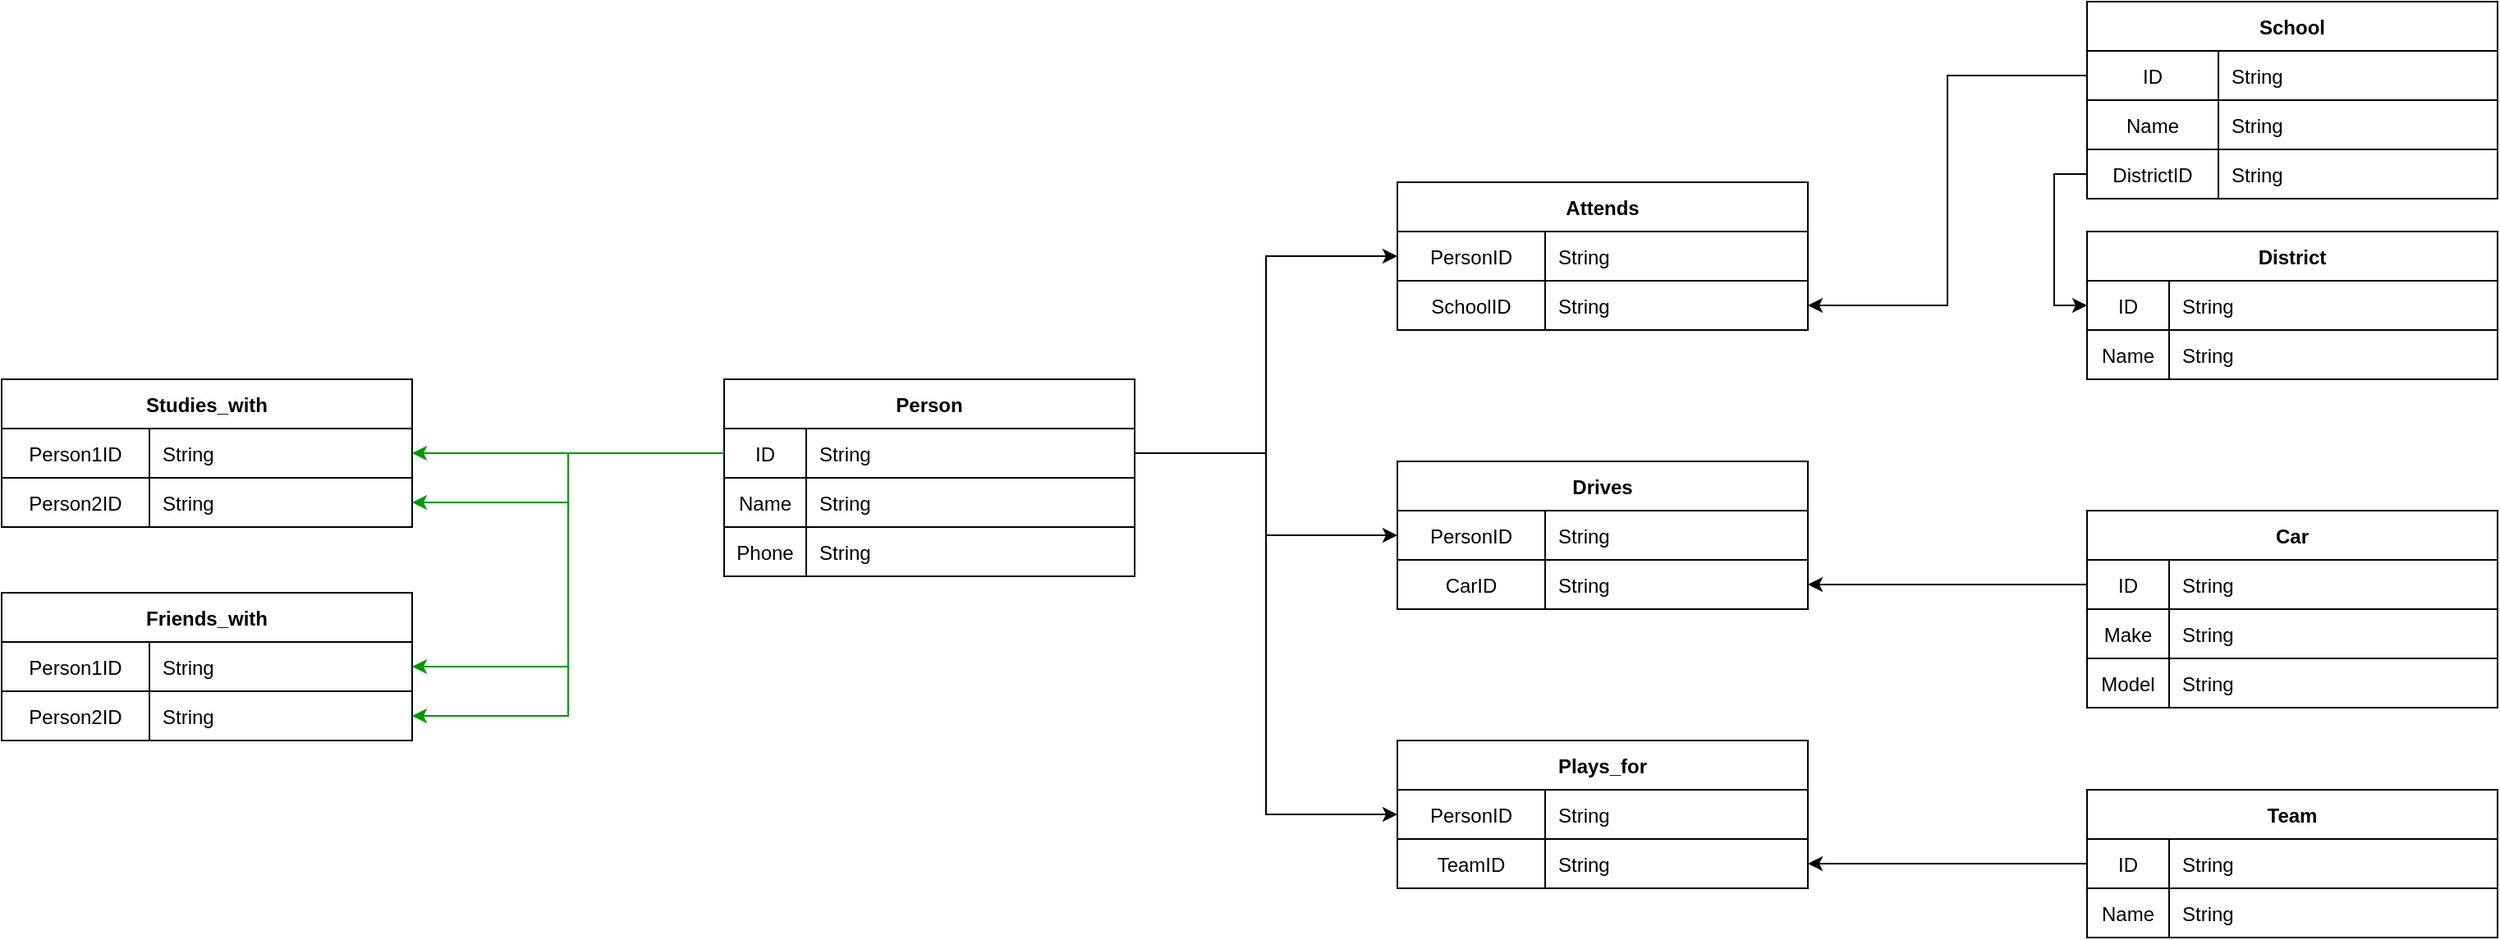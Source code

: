 <mxfile version="14.1.8" type="device"><diagram id="R2lEEEUBdFMjLlhIrx00" name="Page-1"><mxGraphModel dx="1956" dy="1947" grid="1" gridSize="10" guides="1" tooltips="1" connect="1" arrows="1" fold="1" page="1" pageScale="1" pageWidth="850" pageHeight="1100" math="0" shadow="0" extFonts="Permanent Marker^https://fonts.googleapis.com/css?family=Permanent+Marker"><root><mxCell id="0"/><mxCell id="1" parent="0"/><mxCell id="C-vyLk0tnHw3VtMMgP7b-23" value="Person" style="shape=table;startSize=30;container=1;collapsible=1;childLayout=tableLayout;fixedRows=1;rowLines=0;fontStyle=1;align=center;resizeLast=1;" parent="1" vertex="1"><mxGeometry x="120" y="120" width="250" height="120" as="geometry"/></mxCell><mxCell id="C-vyLk0tnHw3VtMMgP7b-24" value="" style="shape=partialRectangle;collapsible=0;dropTarget=0;pointerEvents=0;fillColor=none;points=[[0,0.5],[1,0.5]];portConstraint=eastwest;top=0;left=0;right=0;bottom=1;" parent="C-vyLk0tnHw3VtMMgP7b-23" vertex="1"><mxGeometry y="30" width="250" height="30" as="geometry"/></mxCell><mxCell id="C-vyLk0tnHw3VtMMgP7b-25" value="ID" style="shape=partialRectangle;overflow=hidden;connectable=0;fillColor=none;top=0;left=0;bottom=0;right=0;fontStyle=0;" parent="C-vyLk0tnHw3VtMMgP7b-24" vertex="1"><mxGeometry width="50" height="30" as="geometry"/></mxCell><mxCell id="C-vyLk0tnHw3VtMMgP7b-26" value="String" style="shape=partialRectangle;overflow=hidden;connectable=0;fillColor=none;top=0;left=0;bottom=0;right=0;align=left;spacingLeft=6;fontStyle=0;" parent="C-vyLk0tnHw3VtMMgP7b-24" vertex="1"><mxGeometry x="50" width="200" height="30" as="geometry"/></mxCell><mxCell id="3C2gTiZ_MT7RjqLkArRC-9" style="shape=partialRectangle;collapsible=0;dropTarget=0;pointerEvents=0;fillColor=none;points=[[0,0.5],[1,0.5]];portConstraint=eastwest;top=0;left=0;right=0;bottom=1;" vertex="1" parent="C-vyLk0tnHw3VtMMgP7b-23"><mxGeometry y="60" width="250" height="30" as="geometry"/></mxCell><mxCell id="3C2gTiZ_MT7RjqLkArRC-10" value="Name" style="shape=partialRectangle;overflow=hidden;connectable=0;fillColor=none;top=0;left=0;bottom=0;right=0;fontStyle=0;" vertex="1" parent="3C2gTiZ_MT7RjqLkArRC-9"><mxGeometry width="50" height="30" as="geometry"/></mxCell><mxCell id="3C2gTiZ_MT7RjqLkArRC-11" value="String" style="shape=partialRectangle;overflow=hidden;connectable=0;fillColor=none;top=0;left=0;bottom=0;right=0;align=left;spacingLeft=6;fontStyle=0;" vertex="1" parent="3C2gTiZ_MT7RjqLkArRC-9"><mxGeometry x="50" width="200" height="30" as="geometry"/></mxCell><mxCell id="3C2gTiZ_MT7RjqLkArRC-24" style="shape=partialRectangle;collapsible=0;dropTarget=0;pointerEvents=0;fillColor=none;points=[[0,0.5],[1,0.5]];portConstraint=eastwest;top=0;left=0;right=0;bottom=1;" vertex="1" parent="C-vyLk0tnHw3VtMMgP7b-23"><mxGeometry y="90" width="250" height="30" as="geometry"/></mxCell><mxCell id="3C2gTiZ_MT7RjqLkArRC-25" value="Phone" style="shape=partialRectangle;overflow=hidden;connectable=0;fillColor=none;top=0;left=0;bottom=0;right=0;fontStyle=0;" vertex="1" parent="3C2gTiZ_MT7RjqLkArRC-24"><mxGeometry width="50" height="30" as="geometry"/></mxCell><mxCell id="3C2gTiZ_MT7RjqLkArRC-26" value="String" style="shape=partialRectangle;overflow=hidden;connectable=0;fillColor=none;top=0;left=0;bottom=0;right=0;align=left;spacingLeft=6;fontStyle=0;" vertex="1" parent="3C2gTiZ_MT7RjqLkArRC-24"><mxGeometry x="50" width="200" height="30" as="geometry"/></mxCell><mxCell id="3C2gTiZ_MT7RjqLkArRC-14" value="Drives" style="shape=table;startSize=30;container=1;collapsible=1;childLayout=tableLayout;fixedRows=1;rowLines=0;fontStyle=1;align=center;resizeLast=1;" vertex="1" parent="1"><mxGeometry x="530" y="170" width="250" height="90" as="geometry"/></mxCell><mxCell id="3C2gTiZ_MT7RjqLkArRC-15" value="" style="shape=partialRectangle;collapsible=0;dropTarget=0;pointerEvents=0;fillColor=none;points=[[0,0.5],[1,0.5]];portConstraint=eastwest;top=0;left=0;right=0;bottom=1;" vertex="1" parent="3C2gTiZ_MT7RjqLkArRC-14"><mxGeometry y="30" width="250" height="30" as="geometry"/></mxCell><mxCell id="3C2gTiZ_MT7RjqLkArRC-16" value="PersonID" style="shape=partialRectangle;overflow=hidden;connectable=0;fillColor=none;top=0;left=0;bottom=0;right=0;fontStyle=0;" vertex="1" parent="3C2gTiZ_MT7RjqLkArRC-15"><mxGeometry width="90" height="30" as="geometry"/></mxCell><mxCell id="3C2gTiZ_MT7RjqLkArRC-17" value="String" style="shape=partialRectangle;overflow=hidden;connectable=0;fillColor=none;top=0;left=0;bottom=0;right=0;align=left;spacingLeft=6;fontStyle=0;" vertex="1" parent="3C2gTiZ_MT7RjqLkArRC-15"><mxGeometry x="90" width="160" height="30" as="geometry"/></mxCell><mxCell id="3C2gTiZ_MT7RjqLkArRC-18" style="shape=partialRectangle;collapsible=0;dropTarget=0;pointerEvents=0;fillColor=none;points=[[0,0.5],[1,0.5]];portConstraint=eastwest;top=0;left=0;right=0;bottom=1;" vertex="1" parent="3C2gTiZ_MT7RjqLkArRC-14"><mxGeometry y="60" width="250" height="30" as="geometry"/></mxCell><mxCell id="3C2gTiZ_MT7RjqLkArRC-19" value="CarID" style="shape=partialRectangle;overflow=hidden;connectable=0;fillColor=none;top=0;left=0;bottom=0;right=0;fontStyle=0;" vertex="1" parent="3C2gTiZ_MT7RjqLkArRC-18"><mxGeometry width="90" height="30" as="geometry"/></mxCell><mxCell id="3C2gTiZ_MT7RjqLkArRC-20" value="String" style="shape=partialRectangle;overflow=hidden;connectable=0;fillColor=none;top=0;left=0;bottom=0;right=0;align=left;spacingLeft=6;fontStyle=0;" vertex="1" parent="3C2gTiZ_MT7RjqLkArRC-18"><mxGeometry x="90" width="160" height="30" as="geometry"/></mxCell><mxCell id="3C2gTiZ_MT7RjqLkArRC-27" value="Car" style="shape=table;startSize=30;container=1;collapsible=1;childLayout=tableLayout;fixedRows=1;rowLines=0;fontStyle=1;align=center;resizeLast=1;" vertex="1" parent="1"><mxGeometry x="950" y="200" width="250" height="120" as="geometry"/></mxCell><mxCell id="3C2gTiZ_MT7RjqLkArRC-28" value="" style="shape=partialRectangle;collapsible=0;dropTarget=0;pointerEvents=0;fillColor=none;points=[[0,0.5],[1,0.5]];portConstraint=eastwest;top=0;left=0;right=0;bottom=1;" vertex="1" parent="3C2gTiZ_MT7RjqLkArRC-27"><mxGeometry y="30" width="250" height="30" as="geometry"/></mxCell><mxCell id="3C2gTiZ_MT7RjqLkArRC-29" value="ID" style="shape=partialRectangle;overflow=hidden;connectable=0;fillColor=none;top=0;left=0;bottom=0;right=0;fontStyle=0;" vertex="1" parent="3C2gTiZ_MT7RjqLkArRC-28"><mxGeometry width="50" height="30" as="geometry"/></mxCell><mxCell id="3C2gTiZ_MT7RjqLkArRC-30" value="String" style="shape=partialRectangle;overflow=hidden;connectable=0;fillColor=none;top=0;left=0;bottom=0;right=0;align=left;spacingLeft=6;fontStyle=0;" vertex="1" parent="3C2gTiZ_MT7RjqLkArRC-28"><mxGeometry x="50" width="200" height="30" as="geometry"/></mxCell><mxCell id="3C2gTiZ_MT7RjqLkArRC-106" style="shape=partialRectangle;collapsible=0;dropTarget=0;pointerEvents=0;fillColor=none;points=[[0,0.5],[1,0.5]];portConstraint=eastwest;top=0;left=0;right=0;bottom=1;" vertex="1" parent="3C2gTiZ_MT7RjqLkArRC-27"><mxGeometry y="60" width="250" height="30" as="geometry"/></mxCell><mxCell id="3C2gTiZ_MT7RjqLkArRC-107" value="Make" style="shape=partialRectangle;overflow=hidden;connectable=0;fillColor=none;top=0;left=0;bottom=0;right=0;fontStyle=0;" vertex="1" parent="3C2gTiZ_MT7RjqLkArRC-106"><mxGeometry width="50" height="30" as="geometry"/></mxCell><mxCell id="3C2gTiZ_MT7RjqLkArRC-108" value="String" style="shape=partialRectangle;overflow=hidden;connectable=0;fillColor=none;top=0;left=0;bottom=0;right=0;align=left;spacingLeft=6;fontStyle=0;" vertex="1" parent="3C2gTiZ_MT7RjqLkArRC-106"><mxGeometry x="50" width="200" height="30" as="geometry"/></mxCell><mxCell id="3C2gTiZ_MT7RjqLkArRC-31" style="shape=partialRectangle;collapsible=0;dropTarget=0;pointerEvents=0;fillColor=none;points=[[0,0.5],[1,0.5]];portConstraint=eastwest;top=0;left=0;right=0;bottom=1;" vertex="1" parent="3C2gTiZ_MT7RjqLkArRC-27"><mxGeometry y="90" width="250" height="30" as="geometry"/></mxCell><mxCell id="3C2gTiZ_MT7RjqLkArRC-32" value="Model" style="shape=partialRectangle;overflow=hidden;connectable=0;fillColor=none;top=0;left=0;bottom=0;right=0;fontStyle=0;" vertex="1" parent="3C2gTiZ_MT7RjqLkArRC-31"><mxGeometry width="50" height="30" as="geometry"/></mxCell><mxCell id="3C2gTiZ_MT7RjqLkArRC-33" value="String" style="shape=partialRectangle;overflow=hidden;connectable=0;fillColor=none;top=0;left=0;bottom=0;right=0;align=left;spacingLeft=6;fontStyle=0;" vertex="1" parent="3C2gTiZ_MT7RjqLkArRC-31"><mxGeometry x="50" width="200" height="30" as="geometry"/></mxCell><mxCell id="3C2gTiZ_MT7RjqLkArRC-39" value="School" style="shape=table;startSize=30;container=1;collapsible=1;childLayout=tableLayout;fixedRows=1;rowLines=0;fontStyle=1;align=center;resizeLast=1;" vertex="1" parent="1"><mxGeometry x="950" y="-110" width="250" height="120" as="geometry"/></mxCell><mxCell id="3C2gTiZ_MT7RjqLkArRC-40" value="" style="shape=partialRectangle;collapsible=0;dropTarget=0;pointerEvents=0;fillColor=none;points=[[0,0.5],[1,0.5]];portConstraint=eastwest;top=0;left=0;right=0;bottom=1;" vertex="1" parent="3C2gTiZ_MT7RjqLkArRC-39"><mxGeometry y="30" width="250" height="30" as="geometry"/></mxCell><mxCell id="3C2gTiZ_MT7RjqLkArRC-41" value="ID" style="shape=partialRectangle;overflow=hidden;connectable=0;fillColor=none;top=0;left=0;bottom=0;right=0;fontStyle=0;" vertex="1" parent="3C2gTiZ_MT7RjqLkArRC-40"><mxGeometry width="80" height="30" as="geometry"/></mxCell><mxCell id="3C2gTiZ_MT7RjqLkArRC-42" value="String" style="shape=partialRectangle;overflow=hidden;connectable=0;fillColor=none;top=0;left=0;bottom=0;right=0;align=left;spacingLeft=6;fontStyle=0;" vertex="1" parent="3C2gTiZ_MT7RjqLkArRC-40"><mxGeometry x="80" width="170" height="30" as="geometry"/></mxCell><mxCell id="3C2gTiZ_MT7RjqLkArRC-43" style="shape=partialRectangle;collapsible=0;dropTarget=0;pointerEvents=0;fillColor=none;points=[[0,0.5],[1,0.5]];portConstraint=eastwest;top=0;left=0;right=0;bottom=1;" vertex="1" parent="3C2gTiZ_MT7RjqLkArRC-39"><mxGeometry y="60" width="250" height="30" as="geometry"/></mxCell><mxCell id="3C2gTiZ_MT7RjqLkArRC-44" value="Name" style="shape=partialRectangle;overflow=hidden;connectable=0;fillColor=none;top=0;left=0;bottom=0;right=0;fontStyle=0;" vertex="1" parent="3C2gTiZ_MT7RjqLkArRC-43"><mxGeometry width="80" height="30" as="geometry"/></mxCell><mxCell id="3C2gTiZ_MT7RjqLkArRC-45" value="String" style="shape=partialRectangle;overflow=hidden;connectable=0;fillColor=none;top=0;left=0;bottom=0;right=0;align=left;spacingLeft=6;fontStyle=0;" vertex="1" parent="3C2gTiZ_MT7RjqLkArRC-43"><mxGeometry x="80" width="170" height="30" as="geometry"/></mxCell><mxCell id="3C2gTiZ_MT7RjqLkArRC-81" style="shape=partialRectangle;collapsible=0;dropTarget=0;pointerEvents=0;fillColor=none;points=[[0,0.5],[1,0.5]];portConstraint=eastwest;top=0;left=0;right=0;bottom=1;" vertex="1" parent="3C2gTiZ_MT7RjqLkArRC-39"><mxGeometry y="90" width="250" height="30" as="geometry"/></mxCell><mxCell id="3C2gTiZ_MT7RjqLkArRC-82" value="DistrictID" style="shape=partialRectangle;overflow=hidden;connectable=0;fillColor=none;top=0;left=0;bottom=0;right=0;fontStyle=0;" vertex="1" parent="3C2gTiZ_MT7RjqLkArRC-81"><mxGeometry width="80" height="30" as="geometry"/></mxCell><mxCell id="3C2gTiZ_MT7RjqLkArRC-83" value="String" style="shape=partialRectangle;overflow=hidden;connectable=0;fillColor=none;top=0;left=0;bottom=0;right=0;align=left;spacingLeft=6;fontStyle=0;" vertex="1" parent="3C2gTiZ_MT7RjqLkArRC-81"><mxGeometry x="80" width="170" height="30" as="geometry"/></mxCell><mxCell id="3C2gTiZ_MT7RjqLkArRC-46" value="District" style="shape=table;startSize=30;container=1;collapsible=1;childLayout=tableLayout;fixedRows=1;rowLines=0;fontStyle=1;align=center;resizeLast=1;" vertex="1" parent="1"><mxGeometry x="950" y="30" width="250" height="90" as="geometry"/></mxCell><mxCell id="3C2gTiZ_MT7RjqLkArRC-47" value="" style="shape=partialRectangle;collapsible=0;dropTarget=0;pointerEvents=0;fillColor=none;points=[[0,0.5],[1,0.5]];portConstraint=eastwest;top=0;left=0;right=0;bottom=1;" vertex="1" parent="3C2gTiZ_MT7RjqLkArRC-46"><mxGeometry y="30" width="250" height="30" as="geometry"/></mxCell><mxCell id="3C2gTiZ_MT7RjqLkArRC-48" value="ID" style="shape=partialRectangle;overflow=hidden;connectable=0;fillColor=none;top=0;left=0;bottom=0;right=0;fontStyle=0;" vertex="1" parent="3C2gTiZ_MT7RjqLkArRC-47"><mxGeometry width="50" height="30" as="geometry"/></mxCell><mxCell id="3C2gTiZ_MT7RjqLkArRC-49" value="String" style="shape=partialRectangle;overflow=hidden;connectable=0;fillColor=none;top=0;left=0;bottom=0;right=0;align=left;spacingLeft=6;fontStyle=0;" vertex="1" parent="3C2gTiZ_MT7RjqLkArRC-47"><mxGeometry x="50" width="200" height="30" as="geometry"/></mxCell><mxCell id="3C2gTiZ_MT7RjqLkArRC-50" style="shape=partialRectangle;collapsible=0;dropTarget=0;pointerEvents=0;fillColor=none;points=[[0,0.5],[1,0.5]];portConstraint=eastwest;top=0;left=0;right=0;bottom=1;" vertex="1" parent="3C2gTiZ_MT7RjqLkArRC-46"><mxGeometry y="60" width="250" height="30" as="geometry"/></mxCell><mxCell id="3C2gTiZ_MT7RjqLkArRC-51" value="Name" style="shape=partialRectangle;overflow=hidden;connectable=0;fillColor=none;top=0;left=0;bottom=0;right=0;fontStyle=0;" vertex="1" parent="3C2gTiZ_MT7RjqLkArRC-50"><mxGeometry width="50" height="30" as="geometry"/></mxCell><mxCell id="3C2gTiZ_MT7RjqLkArRC-52" value="String" style="shape=partialRectangle;overflow=hidden;connectable=0;fillColor=none;top=0;left=0;bottom=0;right=0;align=left;spacingLeft=6;fontStyle=0;" vertex="1" parent="3C2gTiZ_MT7RjqLkArRC-50"><mxGeometry x="50" width="200" height="30" as="geometry"/></mxCell><mxCell id="3C2gTiZ_MT7RjqLkArRC-53" value="Team" style="shape=table;startSize=30;container=1;collapsible=1;childLayout=tableLayout;fixedRows=1;rowLines=0;fontStyle=1;align=center;resizeLast=1;" vertex="1" parent="1"><mxGeometry x="950" y="370" width="250" height="90" as="geometry"/></mxCell><mxCell id="3C2gTiZ_MT7RjqLkArRC-54" value="" style="shape=partialRectangle;collapsible=0;dropTarget=0;pointerEvents=0;fillColor=none;points=[[0,0.5],[1,0.5]];portConstraint=eastwest;top=0;left=0;right=0;bottom=1;" vertex="1" parent="3C2gTiZ_MT7RjqLkArRC-53"><mxGeometry y="30" width="250" height="30" as="geometry"/></mxCell><mxCell id="3C2gTiZ_MT7RjqLkArRC-55" value="ID" style="shape=partialRectangle;overflow=hidden;connectable=0;fillColor=none;top=0;left=0;bottom=0;right=0;fontStyle=0;" vertex="1" parent="3C2gTiZ_MT7RjqLkArRC-54"><mxGeometry width="50" height="30" as="geometry"/></mxCell><mxCell id="3C2gTiZ_MT7RjqLkArRC-56" value="String" style="shape=partialRectangle;overflow=hidden;connectable=0;fillColor=none;top=0;left=0;bottom=0;right=0;align=left;spacingLeft=6;fontStyle=0;" vertex="1" parent="3C2gTiZ_MT7RjqLkArRC-54"><mxGeometry x="50" width="200" height="30" as="geometry"/></mxCell><mxCell id="3C2gTiZ_MT7RjqLkArRC-57" style="shape=partialRectangle;collapsible=0;dropTarget=0;pointerEvents=0;fillColor=none;points=[[0,0.5],[1,0.5]];portConstraint=eastwest;top=0;left=0;right=0;bottom=1;" vertex="1" parent="3C2gTiZ_MT7RjqLkArRC-53"><mxGeometry y="60" width="250" height="30" as="geometry"/></mxCell><mxCell id="3C2gTiZ_MT7RjqLkArRC-58" value="Name" style="shape=partialRectangle;overflow=hidden;connectable=0;fillColor=none;top=0;left=0;bottom=0;right=0;fontStyle=0;" vertex="1" parent="3C2gTiZ_MT7RjqLkArRC-57"><mxGeometry width="50" height="30" as="geometry"/></mxCell><mxCell id="3C2gTiZ_MT7RjqLkArRC-59" value="String" style="shape=partialRectangle;overflow=hidden;connectable=0;fillColor=none;top=0;left=0;bottom=0;right=0;align=left;spacingLeft=6;fontStyle=0;" vertex="1" parent="3C2gTiZ_MT7RjqLkArRC-57"><mxGeometry x="50" width="200" height="30" as="geometry"/></mxCell><mxCell id="3C2gTiZ_MT7RjqLkArRC-60" value="Studies_with" style="shape=table;startSize=30;container=1;collapsible=1;childLayout=tableLayout;fixedRows=1;rowLines=0;fontStyle=1;align=center;resizeLast=1;" vertex="1" parent="1"><mxGeometry x="-320" y="120" width="250" height="90" as="geometry"/></mxCell><mxCell id="3C2gTiZ_MT7RjqLkArRC-61" value="" style="shape=partialRectangle;collapsible=0;dropTarget=0;pointerEvents=0;fillColor=none;points=[[0,0.5],[1,0.5]];portConstraint=eastwest;top=0;left=0;right=0;bottom=1;" vertex="1" parent="3C2gTiZ_MT7RjqLkArRC-60"><mxGeometry y="30" width="250" height="30" as="geometry"/></mxCell><mxCell id="3C2gTiZ_MT7RjqLkArRC-62" value="Person1ID" style="shape=partialRectangle;overflow=hidden;connectable=0;fillColor=none;top=0;left=0;bottom=0;right=0;fontStyle=0;" vertex="1" parent="3C2gTiZ_MT7RjqLkArRC-61"><mxGeometry width="90" height="30" as="geometry"/></mxCell><mxCell id="3C2gTiZ_MT7RjqLkArRC-63" value="String" style="shape=partialRectangle;overflow=hidden;connectable=0;fillColor=none;top=0;left=0;bottom=0;right=0;align=left;spacingLeft=6;fontStyle=0;" vertex="1" parent="3C2gTiZ_MT7RjqLkArRC-61"><mxGeometry x="90" width="160" height="30" as="geometry"/></mxCell><mxCell id="3C2gTiZ_MT7RjqLkArRC-64" style="shape=partialRectangle;collapsible=0;dropTarget=0;pointerEvents=0;fillColor=none;points=[[0,0.5],[1,0.5]];portConstraint=eastwest;top=0;left=0;right=0;bottom=1;" vertex="1" parent="3C2gTiZ_MT7RjqLkArRC-60"><mxGeometry y="60" width="250" height="30" as="geometry"/></mxCell><mxCell id="3C2gTiZ_MT7RjqLkArRC-65" value="Person2ID" style="shape=partialRectangle;overflow=hidden;connectable=0;fillColor=none;top=0;left=0;bottom=0;right=0;fontStyle=0;" vertex="1" parent="3C2gTiZ_MT7RjqLkArRC-64"><mxGeometry width="90" height="30" as="geometry"/></mxCell><mxCell id="3C2gTiZ_MT7RjqLkArRC-66" value="String" style="shape=partialRectangle;overflow=hidden;connectable=0;fillColor=none;top=0;left=0;bottom=0;right=0;align=left;spacingLeft=6;fontStyle=0;" vertex="1" parent="3C2gTiZ_MT7RjqLkArRC-64"><mxGeometry x="90" width="160" height="30" as="geometry"/></mxCell><mxCell id="3C2gTiZ_MT7RjqLkArRC-70" style="edgeStyle=orthogonalEdgeStyle;rounded=0;orthogonalLoop=1;jettySize=auto;html=1;exitX=0;exitY=0.5;exitDx=0;exitDy=0;entryX=1;entryY=0.5;entryDx=0;entryDy=0;strokeColor=#009900;" edge="1" parent="1" source="C-vyLk0tnHw3VtMMgP7b-24" target="3C2gTiZ_MT7RjqLkArRC-61"><mxGeometry relative="1" as="geometry"/></mxCell><mxCell id="3C2gTiZ_MT7RjqLkArRC-71" style="edgeStyle=orthogonalEdgeStyle;rounded=0;orthogonalLoop=1;jettySize=auto;html=1;exitX=0;exitY=0.5;exitDx=0;exitDy=0;entryX=1;entryY=0.5;entryDx=0;entryDy=0;strokeColor=#009900;" edge="1" parent="1" source="C-vyLk0tnHw3VtMMgP7b-24" target="3C2gTiZ_MT7RjqLkArRC-64"><mxGeometry relative="1" as="geometry"/></mxCell><mxCell id="3C2gTiZ_MT7RjqLkArRC-72" value="Friends_with" style="shape=table;startSize=30;container=1;collapsible=1;childLayout=tableLayout;fixedRows=1;rowLines=0;fontStyle=1;align=center;resizeLast=1;" vertex="1" parent="1"><mxGeometry x="-320" y="250" width="250" height="90" as="geometry"/></mxCell><mxCell id="3C2gTiZ_MT7RjqLkArRC-73" value="" style="shape=partialRectangle;collapsible=0;dropTarget=0;pointerEvents=0;fillColor=none;points=[[0,0.5],[1,0.5]];portConstraint=eastwest;top=0;left=0;right=0;bottom=1;" vertex="1" parent="3C2gTiZ_MT7RjqLkArRC-72"><mxGeometry y="30" width="250" height="30" as="geometry"/></mxCell><mxCell id="3C2gTiZ_MT7RjqLkArRC-74" value="Person1ID" style="shape=partialRectangle;overflow=hidden;connectable=0;fillColor=none;top=0;left=0;bottom=0;right=0;fontStyle=0;" vertex="1" parent="3C2gTiZ_MT7RjqLkArRC-73"><mxGeometry width="90" height="30" as="geometry"/></mxCell><mxCell id="3C2gTiZ_MT7RjqLkArRC-75" value="String" style="shape=partialRectangle;overflow=hidden;connectable=0;fillColor=none;top=0;left=0;bottom=0;right=0;align=left;spacingLeft=6;fontStyle=0;" vertex="1" parent="3C2gTiZ_MT7RjqLkArRC-73"><mxGeometry x="90" width="160" height="30" as="geometry"/></mxCell><mxCell id="3C2gTiZ_MT7RjqLkArRC-76" style="shape=partialRectangle;collapsible=0;dropTarget=0;pointerEvents=0;fillColor=none;points=[[0,0.5],[1,0.5]];portConstraint=eastwest;top=0;left=0;right=0;bottom=1;" vertex="1" parent="3C2gTiZ_MT7RjqLkArRC-72"><mxGeometry y="60" width="250" height="30" as="geometry"/></mxCell><mxCell id="3C2gTiZ_MT7RjqLkArRC-77" value="Person2ID" style="shape=partialRectangle;overflow=hidden;connectable=0;fillColor=none;top=0;left=0;bottom=0;right=0;fontStyle=0;" vertex="1" parent="3C2gTiZ_MT7RjqLkArRC-76"><mxGeometry width="90" height="30" as="geometry"/></mxCell><mxCell id="3C2gTiZ_MT7RjqLkArRC-78" value="String" style="shape=partialRectangle;overflow=hidden;connectable=0;fillColor=none;top=0;left=0;bottom=0;right=0;align=left;spacingLeft=6;fontStyle=0;" vertex="1" parent="3C2gTiZ_MT7RjqLkArRC-76"><mxGeometry x="90" width="160" height="30" as="geometry"/></mxCell><mxCell id="3C2gTiZ_MT7RjqLkArRC-79" style="edgeStyle=orthogonalEdgeStyle;rounded=0;orthogonalLoop=1;jettySize=auto;html=1;exitX=0;exitY=0.5;exitDx=0;exitDy=0;entryX=1;entryY=0.5;entryDx=0;entryDy=0;strokeColor=#009900;" edge="1" parent="1" source="C-vyLk0tnHw3VtMMgP7b-24" target="3C2gTiZ_MT7RjqLkArRC-73"><mxGeometry relative="1" as="geometry"/></mxCell><mxCell id="3C2gTiZ_MT7RjqLkArRC-80" style="edgeStyle=orthogonalEdgeStyle;rounded=0;orthogonalLoop=1;jettySize=auto;html=1;exitX=0;exitY=0.5;exitDx=0;exitDy=0;entryX=1;entryY=0.5;entryDx=0;entryDy=0;strokeColor=#009900;" edge="1" parent="1" source="C-vyLk0tnHw3VtMMgP7b-24" target="3C2gTiZ_MT7RjqLkArRC-76"><mxGeometry relative="1" as="geometry"/></mxCell><mxCell id="3C2gTiZ_MT7RjqLkArRC-84" style="edgeStyle=orthogonalEdgeStyle;rounded=0;orthogonalLoop=1;jettySize=auto;html=1;exitX=0;exitY=0.5;exitDx=0;exitDy=0;entryX=0;entryY=0.5;entryDx=0;entryDy=0;" edge="1" parent="1" source="3C2gTiZ_MT7RjqLkArRC-81" target="3C2gTiZ_MT7RjqLkArRC-47"><mxGeometry relative="1" as="geometry"/></mxCell><mxCell id="3C2gTiZ_MT7RjqLkArRC-85" value="Plays_for" style="shape=table;startSize=30;container=1;collapsible=1;childLayout=tableLayout;fixedRows=1;rowLines=0;fontStyle=1;align=center;resizeLast=1;" vertex="1" parent="1"><mxGeometry x="530" y="340" width="250" height="90" as="geometry"/></mxCell><mxCell id="3C2gTiZ_MT7RjqLkArRC-86" value="" style="shape=partialRectangle;collapsible=0;dropTarget=0;pointerEvents=0;fillColor=none;points=[[0,0.5],[1,0.5]];portConstraint=eastwest;top=0;left=0;right=0;bottom=1;" vertex="1" parent="3C2gTiZ_MT7RjqLkArRC-85"><mxGeometry y="30" width="250" height="30" as="geometry"/></mxCell><mxCell id="3C2gTiZ_MT7RjqLkArRC-87" value="PersonID" style="shape=partialRectangle;overflow=hidden;connectable=0;fillColor=none;top=0;left=0;bottom=0;right=0;fontStyle=0;" vertex="1" parent="3C2gTiZ_MT7RjqLkArRC-86"><mxGeometry width="90" height="30" as="geometry"/></mxCell><mxCell id="3C2gTiZ_MT7RjqLkArRC-88" value="String" style="shape=partialRectangle;overflow=hidden;connectable=0;fillColor=none;top=0;left=0;bottom=0;right=0;align=left;spacingLeft=6;fontStyle=0;" vertex="1" parent="3C2gTiZ_MT7RjqLkArRC-86"><mxGeometry x="90" width="160" height="30" as="geometry"/></mxCell><mxCell id="3C2gTiZ_MT7RjqLkArRC-89" style="shape=partialRectangle;collapsible=0;dropTarget=0;pointerEvents=0;fillColor=none;points=[[0,0.5],[1,0.5]];portConstraint=eastwest;top=0;left=0;right=0;bottom=1;" vertex="1" parent="3C2gTiZ_MT7RjqLkArRC-85"><mxGeometry y="60" width="250" height="30" as="geometry"/></mxCell><mxCell id="3C2gTiZ_MT7RjqLkArRC-90" value="TeamID" style="shape=partialRectangle;overflow=hidden;connectable=0;fillColor=none;top=0;left=0;bottom=0;right=0;fontStyle=0;" vertex="1" parent="3C2gTiZ_MT7RjqLkArRC-89"><mxGeometry width="90" height="30" as="geometry"/></mxCell><mxCell id="3C2gTiZ_MT7RjqLkArRC-91" value="String" style="shape=partialRectangle;overflow=hidden;connectable=0;fillColor=none;top=0;left=0;bottom=0;right=0;align=left;spacingLeft=6;fontStyle=0;" vertex="1" parent="3C2gTiZ_MT7RjqLkArRC-89"><mxGeometry x="90" width="160" height="30" as="geometry"/></mxCell><mxCell id="3C2gTiZ_MT7RjqLkArRC-93" style="edgeStyle=orthogonalEdgeStyle;rounded=0;orthogonalLoop=1;jettySize=auto;html=1;exitX=0;exitY=0.5;exitDx=0;exitDy=0;entryX=1;entryY=0.5;entryDx=0;entryDy=0;strokeColor=#000000;" edge="1" parent="1" source="3C2gTiZ_MT7RjqLkArRC-28" target="3C2gTiZ_MT7RjqLkArRC-18"><mxGeometry relative="1" as="geometry"/></mxCell><mxCell id="3C2gTiZ_MT7RjqLkArRC-94" style="edgeStyle=orthogonalEdgeStyle;rounded=0;orthogonalLoop=1;jettySize=auto;html=1;exitX=1;exitY=0.5;exitDx=0;exitDy=0;entryX=0;entryY=0.5;entryDx=0;entryDy=0;strokeColor=#000000;" edge="1" parent="1" source="C-vyLk0tnHw3VtMMgP7b-24" target="3C2gTiZ_MT7RjqLkArRC-15"><mxGeometry relative="1" as="geometry"/></mxCell><mxCell id="3C2gTiZ_MT7RjqLkArRC-95" style="edgeStyle=orthogonalEdgeStyle;rounded=0;orthogonalLoop=1;jettySize=auto;html=1;exitX=1;exitY=0.5;exitDx=0;exitDy=0;entryX=0;entryY=0.5;entryDx=0;entryDy=0;strokeColor=#000000;" edge="1" parent="1" source="C-vyLk0tnHw3VtMMgP7b-24" target="3C2gTiZ_MT7RjqLkArRC-86"><mxGeometry relative="1" as="geometry"/></mxCell><mxCell id="3C2gTiZ_MT7RjqLkArRC-96" style="edgeStyle=orthogonalEdgeStyle;rounded=0;orthogonalLoop=1;jettySize=auto;html=1;exitX=0;exitY=0.5;exitDx=0;exitDy=0;entryX=1;entryY=0.5;entryDx=0;entryDy=0;strokeColor=#000000;" edge="1" parent="1" source="3C2gTiZ_MT7RjqLkArRC-54" target="3C2gTiZ_MT7RjqLkArRC-89"><mxGeometry relative="1" as="geometry"/></mxCell><mxCell id="3C2gTiZ_MT7RjqLkArRC-97" value="Attends" style="shape=table;startSize=30;container=1;collapsible=1;childLayout=tableLayout;fixedRows=1;rowLines=0;fontStyle=1;align=center;resizeLast=1;" vertex="1" parent="1"><mxGeometry x="530" width="250" height="90" as="geometry"/></mxCell><mxCell id="3C2gTiZ_MT7RjqLkArRC-98" value="" style="shape=partialRectangle;collapsible=0;dropTarget=0;pointerEvents=0;fillColor=none;points=[[0,0.5],[1,0.5]];portConstraint=eastwest;top=0;left=0;right=0;bottom=1;" vertex="1" parent="3C2gTiZ_MT7RjqLkArRC-97"><mxGeometry y="30" width="250" height="30" as="geometry"/></mxCell><mxCell id="3C2gTiZ_MT7RjqLkArRC-99" value="PersonID" style="shape=partialRectangle;overflow=hidden;connectable=0;fillColor=none;top=0;left=0;bottom=0;right=0;fontStyle=0;" vertex="1" parent="3C2gTiZ_MT7RjqLkArRC-98"><mxGeometry width="90" height="30" as="geometry"/></mxCell><mxCell id="3C2gTiZ_MT7RjqLkArRC-100" value="String" style="shape=partialRectangle;overflow=hidden;connectable=0;fillColor=none;top=0;left=0;bottom=0;right=0;align=left;spacingLeft=6;fontStyle=0;" vertex="1" parent="3C2gTiZ_MT7RjqLkArRC-98"><mxGeometry x="90" width="160" height="30" as="geometry"/></mxCell><mxCell id="3C2gTiZ_MT7RjqLkArRC-101" style="shape=partialRectangle;collapsible=0;dropTarget=0;pointerEvents=0;fillColor=none;points=[[0,0.5],[1,0.5]];portConstraint=eastwest;top=0;left=0;right=0;bottom=1;" vertex="1" parent="3C2gTiZ_MT7RjqLkArRC-97"><mxGeometry y="60" width="250" height="30" as="geometry"/></mxCell><mxCell id="3C2gTiZ_MT7RjqLkArRC-102" value="SchoolID" style="shape=partialRectangle;overflow=hidden;connectable=0;fillColor=none;top=0;left=0;bottom=0;right=0;fontStyle=0;" vertex="1" parent="3C2gTiZ_MT7RjqLkArRC-101"><mxGeometry width="90" height="30" as="geometry"/></mxCell><mxCell id="3C2gTiZ_MT7RjqLkArRC-103" value="String" style="shape=partialRectangle;overflow=hidden;connectable=0;fillColor=none;top=0;left=0;bottom=0;right=0;align=left;spacingLeft=6;fontStyle=0;" vertex="1" parent="3C2gTiZ_MT7RjqLkArRC-101"><mxGeometry x="90" width="160" height="30" as="geometry"/></mxCell><mxCell id="3C2gTiZ_MT7RjqLkArRC-104" style="edgeStyle=orthogonalEdgeStyle;rounded=0;orthogonalLoop=1;jettySize=auto;html=1;exitX=0;exitY=0.5;exitDx=0;exitDy=0;entryX=1;entryY=0.5;entryDx=0;entryDy=0;strokeColor=#000000;" edge="1" parent="1" source="3C2gTiZ_MT7RjqLkArRC-40" target="3C2gTiZ_MT7RjqLkArRC-101"><mxGeometry relative="1" as="geometry"/></mxCell><mxCell id="3C2gTiZ_MT7RjqLkArRC-105" style="edgeStyle=orthogonalEdgeStyle;rounded=0;orthogonalLoop=1;jettySize=auto;html=1;exitX=1;exitY=0.5;exitDx=0;exitDy=0;entryX=0;entryY=0.5;entryDx=0;entryDy=0;strokeColor=#000000;" edge="1" parent="1" source="C-vyLk0tnHw3VtMMgP7b-24" target="3C2gTiZ_MT7RjqLkArRC-98"><mxGeometry relative="1" as="geometry"/></mxCell></root></mxGraphModel></diagram></mxfile>